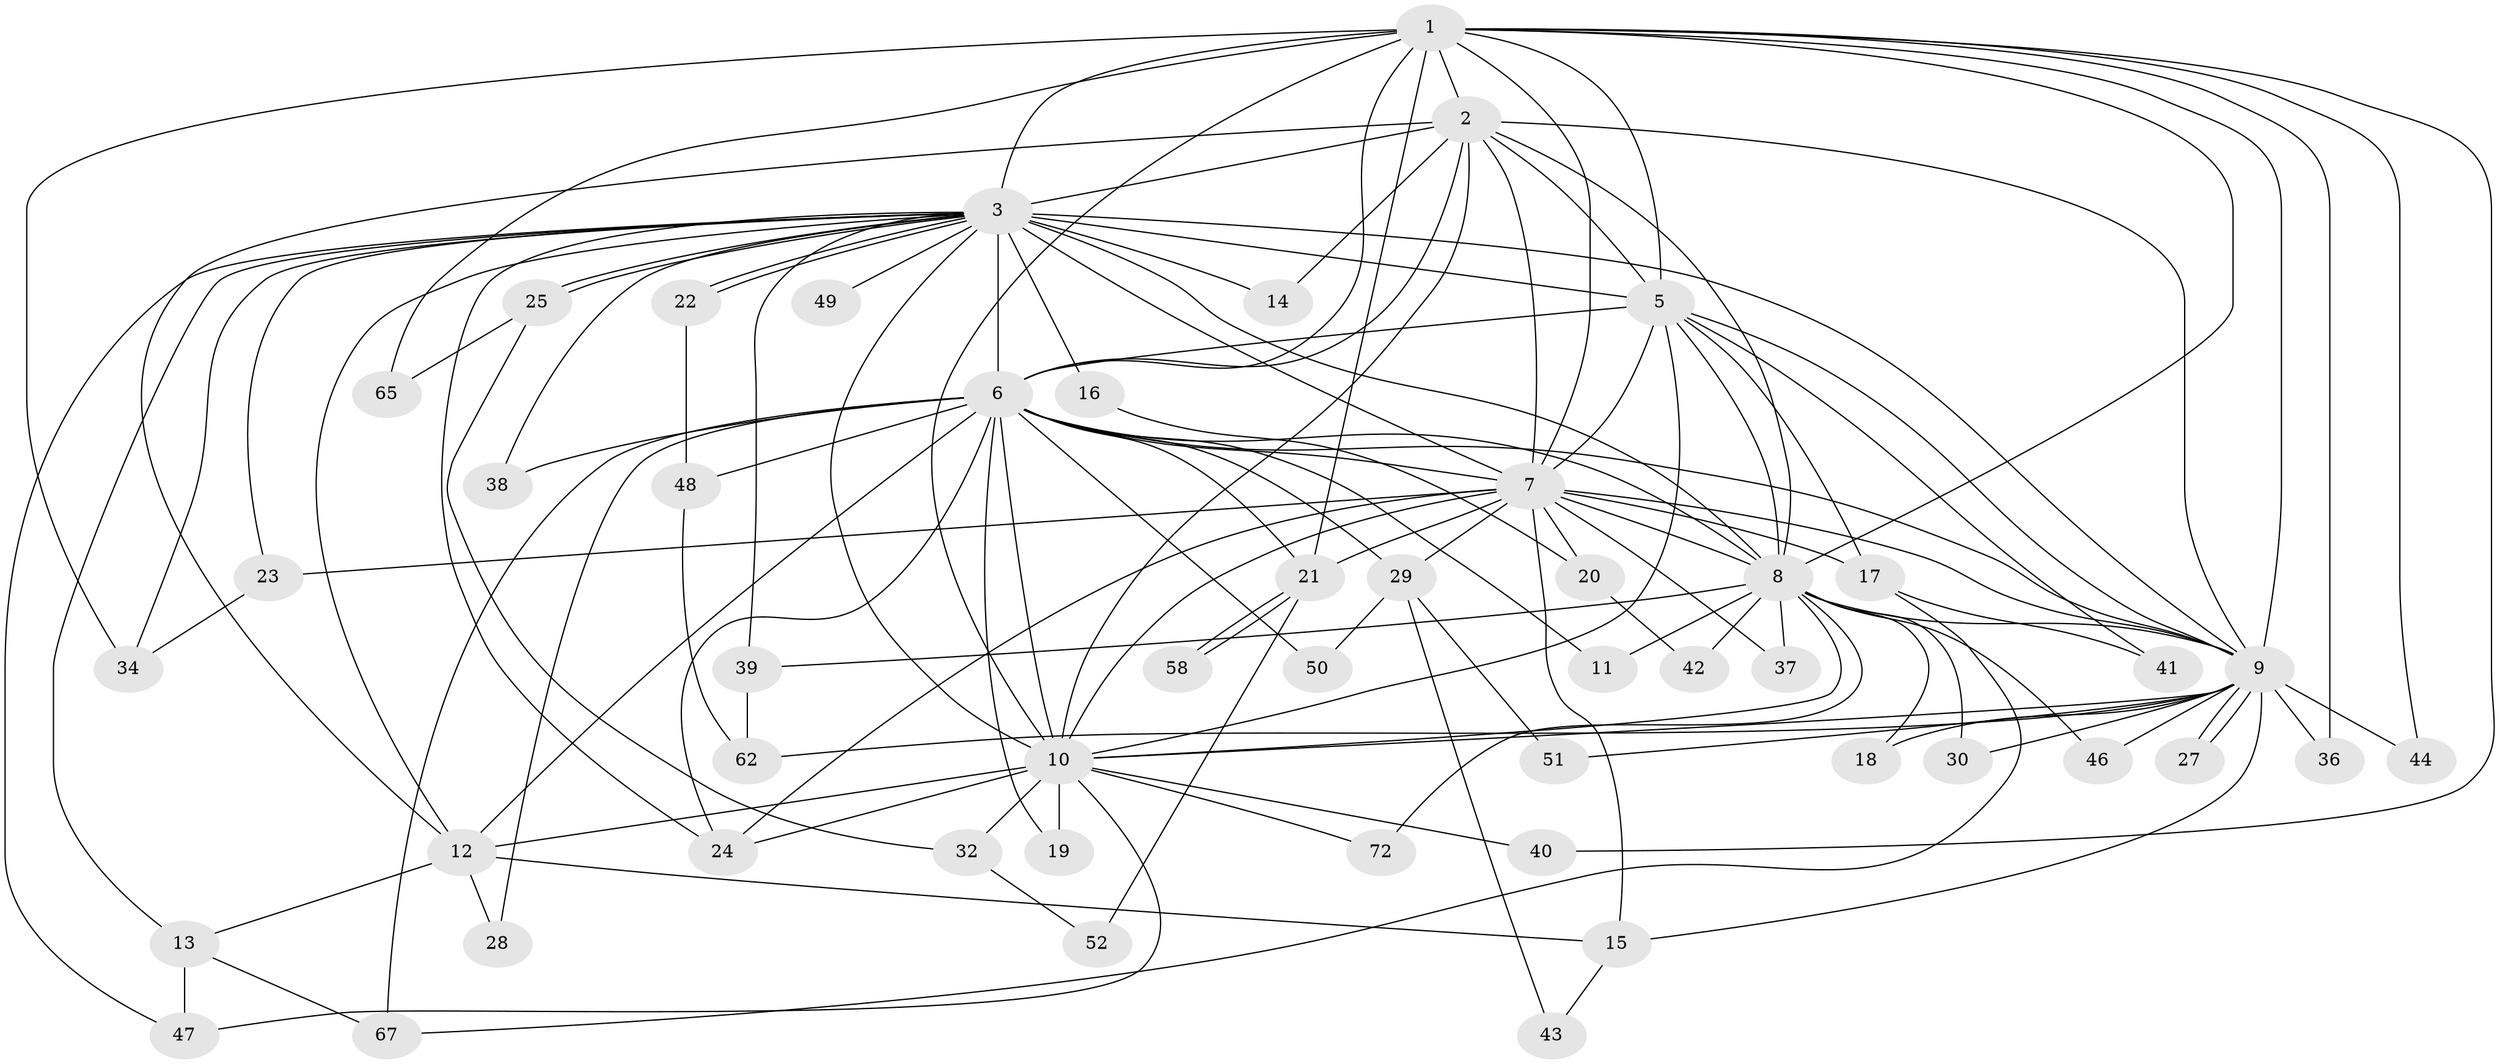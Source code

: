// original degree distribution, {16: 0.02702702702702703, 11: 0.013513513513513514, 24: 0.013513513513513514, 18: 0.013513513513513514, 13: 0.013513513513513514, 22: 0.02702702702702703, 19: 0.013513513513513514, 17: 0.013513513513513514, 2: 0.581081081081081, 8: 0.013513513513513514, 5: 0.02702702702702703, 4: 0.0945945945945946, 3: 0.13513513513513514, 6: 0.013513513513513514}
// Generated by graph-tools (version 1.1) at 2025/17/03/04/25 18:17:35]
// undirected, 51 vertices, 128 edges
graph export_dot {
graph [start="1"]
  node [color=gray90,style=filled];
  1;
  2;
  3 [super="+60+61+66+55+4+31"];
  5;
  6;
  7 [super="+53+63"];
  8;
  9;
  10;
  11;
  12 [super="+64+73+45"];
  13;
  14;
  15;
  16;
  17;
  18;
  19;
  20 [super="+70"];
  21;
  22;
  23 [super="+57"];
  24;
  25;
  27;
  28;
  29;
  30;
  32;
  34;
  36;
  37;
  38;
  39;
  40;
  41;
  42;
  43;
  44;
  46;
  47 [super="+74"];
  48;
  49;
  50;
  51;
  52;
  58;
  62 [super="+71"];
  65;
  67 [super="+68"];
  72;
  1 -- 2;
  1 -- 3 [weight=3];
  1 -- 5;
  1 -- 6;
  1 -- 7;
  1 -- 8;
  1 -- 9;
  1 -- 10;
  1 -- 21;
  1 -- 34;
  1 -- 36;
  1 -- 40;
  1 -- 44;
  1 -- 65;
  2 -- 3 [weight=2];
  2 -- 5;
  2 -- 6;
  2 -- 7;
  2 -- 8;
  2 -- 9;
  2 -- 10;
  2 -- 14;
  2 -- 12;
  3 -- 5 [weight=4];
  3 -- 6 [weight=3];
  3 -- 7 [weight=4];
  3 -- 8 [weight=2];
  3 -- 9 [weight=4];
  3 -- 10 [weight=2];
  3 -- 14;
  3 -- 22;
  3 -- 22;
  3 -- 23;
  3 -- 25;
  3 -- 25;
  3 -- 34;
  3 -- 39;
  3 -- 47;
  3 -- 49 [weight=2];
  3 -- 24;
  3 -- 38;
  3 -- 12;
  3 -- 13 [weight=2];
  3 -- 16;
  5 -- 6;
  5 -- 7;
  5 -- 8;
  5 -- 9;
  5 -- 10;
  5 -- 17;
  5 -- 41;
  6 -- 7;
  6 -- 8;
  6 -- 9;
  6 -- 10;
  6 -- 11;
  6 -- 12 [weight=2];
  6 -- 19;
  6 -- 21;
  6 -- 24;
  6 -- 28;
  6 -- 29;
  6 -- 38;
  6 -- 48;
  6 -- 50;
  6 -- 67;
  7 -- 8;
  7 -- 9 [weight=2];
  7 -- 10;
  7 -- 17;
  7 -- 20 [weight=2];
  7 -- 23;
  7 -- 29;
  7 -- 37;
  7 -- 24;
  7 -- 15;
  7 -- 21;
  8 -- 9;
  8 -- 10;
  8 -- 11;
  8 -- 18;
  8 -- 30;
  8 -- 37;
  8 -- 39;
  8 -- 42;
  8 -- 46;
  8 -- 72;
  9 -- 10;
  9 -- 15;
  9 -- 18;
  9 -- 27;
  9 -- 27;
  9 -- 30;
  9 -- 36;
  9 -- 44;
  9 -- 46;
  9 -- 51;
  9 -- 62;
  10 -- 19;
  10 -- 24;
  10 -- 32;
  10 -- 40;
  10 -- 47;
  10 -- 72;
  10 -- 12;
  12 -- 13;
  12 -- 15;
  12 -- 28;
  13 -- 67;
  13 -- 47;
  15 -- 43;
  16 -- 20;
  17 -- 41;
  17 -- 67;
  20 -- 42;
  21 -- 52;
  21 -- 58;
  21 -- 58;
  22 -- 48;
  23 -- 34;
  25 -- 32;
  25 -- 65;
  29 -- 43;
  29 -- 50;
  29 -- 51;
  32 -- 52;
  39 -- 62;
  48 -- 62;
}
